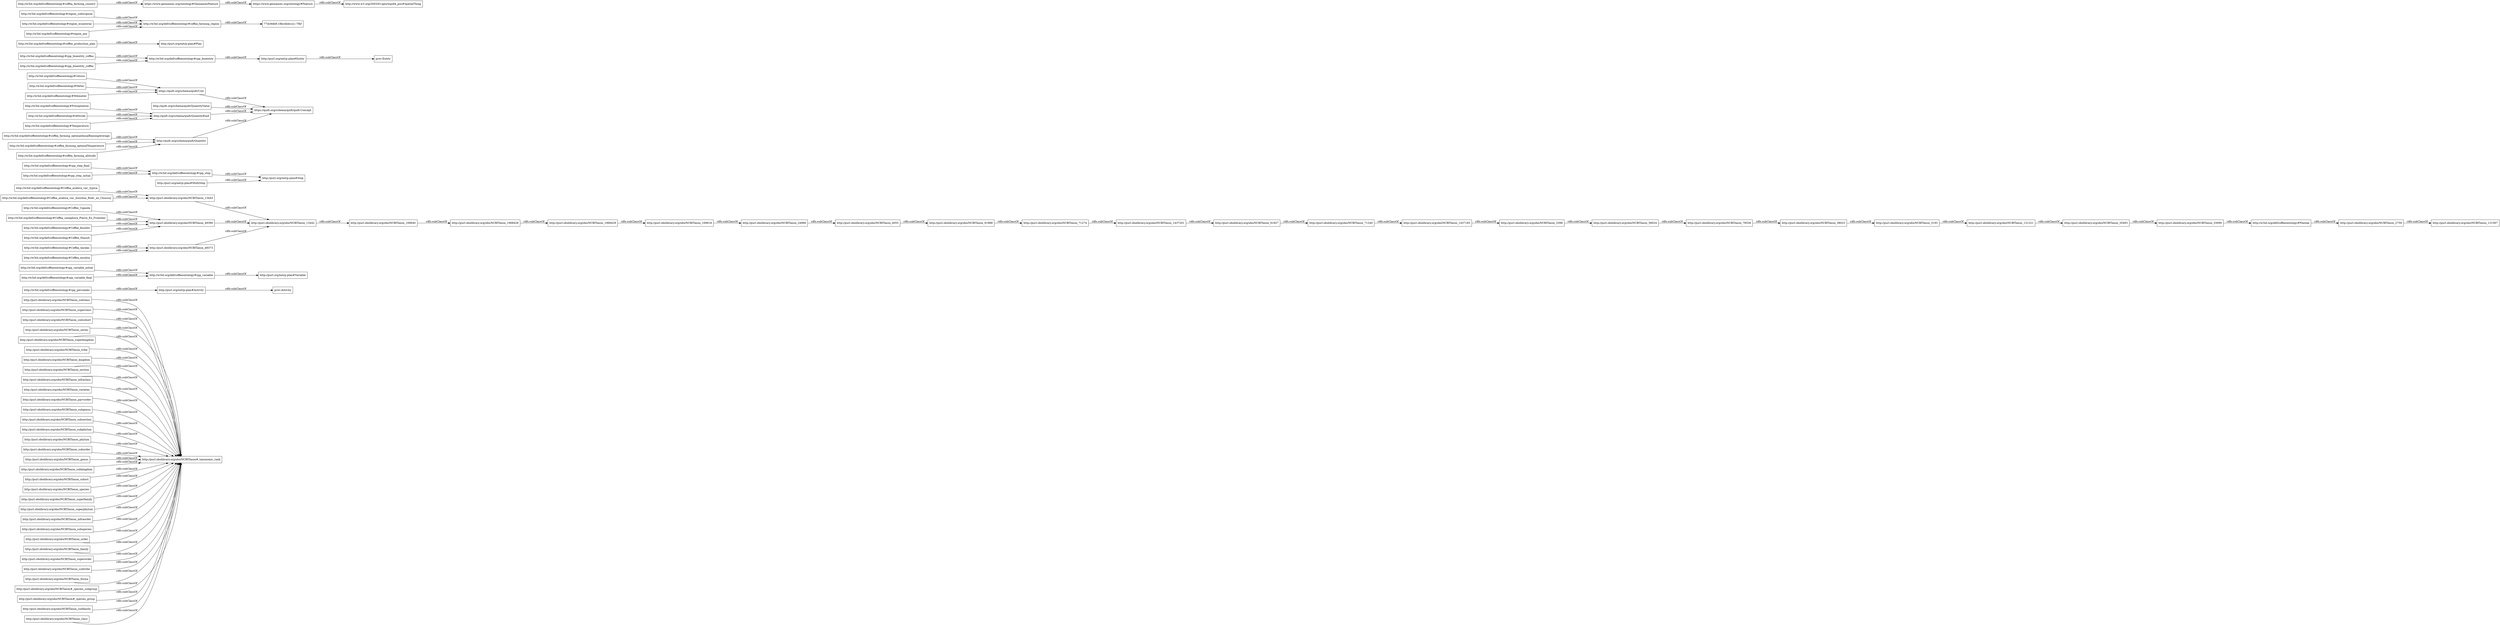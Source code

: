 digraph ar2dtool_diagram { 
rankdir=LR;
size="1000"
node [shape = rectangle, color="black"]; "http://purl.obolibrary.org/obo/NCBITaxon_subclass" "http://w3id.org/def/coffeeontology#cpp_percolado" "http://w3id.org/def/coffeeontology#cpp_variable_initial" "http://purl.obolibrary.org/obo/NCBITaxon_169640" "http://purl.obolibrary.org/obo/NCBITaxon_91827" "http://w3id.org/def/coffeeontology#cpp_step_final" "http://purl.obolibrary.org/obo/NCBITaxon_superclass" "http://purl.obolibrary.org/obo/NCBITaxon_subcohort" "http://w3id.org/def/coffeeontology#coffea_farming_optimalAnualRainingAverage" "http://w3id.org/def/coffeeontology#cpp_bioentity_coffea" "http://purl.obolibrary.org/obo/NCBITaxon_169618" "http://purl.obolibrary.org/obo/NCBITaxon_71274" "http://purl.obolibrary.org/obo/NCBITaxon_series" "prov:Activity" "http://purl.obolibrary.org/obo/NCBITaxon_superkingdom" "http://w3id.org/def/coffeeontology#Coffee_Uganda" "http://w3id.org/def/coffeeontology#coffee_production_plan" "http://purl.obolibrary.org/obo/NCBITaxon_91888" "http://purl.org/net/p-plan#Entity" "http://purl.obolibrary.org/obo/NCBITaxon_71240" "http://w3id.org/def/coffeeontology#Coffea_barako" "http://purl.obolibrary.org/obo/NCBITaxon_13443" "http://purl.obolibrary.org/obo/NCBITaxon_58023" "http://purl.obolibrary.org/obo/NCBITaxon_tribe" "http://purl.obolibrary.org/obo/NCBITaxon_kingdom" "http://purl.obolibrary.org/obo/NCBITaxon_3193" "http://purl.obolibrary.org/obo/NCBITaxon_section" "http://w3id.org/def/coffeeontology#cpp_variable_final" "http://w3id.org/def/coffeeontology#Precipitation" "http://purl.obolibrary.org/obo/NCBITaxon_infraclass" "http://purl.obolibrary.org/obo/NCBITaxon_varietas" "http://purl.obolibrary.org/obo/NCBITaxon_35493" "http://w3id.org/def/coffeeontology#Altitude" "http://w3id.org/def/coffeeontology#region_subtropical" "http://purl.org/net/p-plan#MultiStep" "http://purl.obolibrary.org/obo/NCBITaxon_4055" "http://purl.obolibrary.org/obo/NCBITaxon_parvorder" "http://w3id.org/def/coffeeontology#Temperature" "http://purl.obolibrary.org/obo/NCBITaxon_subgenus" "77dc9db8:18bc4bdcccc:-7fbf" "http://w3id.org/def/coffeeontology#coffea_farming_optimalTemperature" "http://qudt.org/schema/qudt/QuantityValue" "http://w3id.org/def/coffeeontology#cpp_bioentity_coffee" "http://purl.obolibrary.org/obo/NCBITaxon_1437201" "http://w3id.org/def/coffeeontology#Celsius" "http://purl.obolibrary.org/obo/NCBITaxon_131221" "https://www.geonames.org/ontology#GeonamesFeature" "http://w3id.org/def/coffeeontology#Coffea_canephora_Pierre_Ex_Froenher" "http://w3id.org/def/coffeeontology#Coffea_arabica_var._typica" "http://w3id.org/def/coffeeontology#cpp_bioentity" "http://purl.obolibrary.org/obo/NCBITaxon_3398" "http://w3id.org/def/coffeeontology#cpp_step" "http://qudt.org/schema/qudt/Quantity" "http://purl.obolibrary.org/obo/NCBITaxon_subsection" "http://purl.obolibrary.org/obo/NCBITaxon_subphylum" "http://w3id.org/def/coffeeontology#Coffee_Kouilloi" "http://w3id.org/def/coffeeontology#Coffee_Niaouli" "http://w3id.org/def/coffeeontology#Coffea_arabica_var._bourbon_Rodr._ex_Choussy" "http://purl.obolibrary.org/obo/NCBITaxon_24966" "http://purl.obolibrary.org/obo/NCBITaxon_phylum" "http://purl.obolibrary.org/obo/NCBITaxon_1968429" "http://purl.obolibrary.org/obo/NCBITaxon_13442" "http://www.w3.org/2003/01/geo/wgs84_pos#SpatialThing" "http://w3id.org/def/coffeeontology#region_ecuatorial" "http://w3id.org/def/coffeeontology#Meter" "http://purl.obolibrary.org/obo/NCBITaxon_suborder" "http://purl.obolibrary.org/obo/NCBITaxon_genus" "http://purl.obolibrary.org/obo/NCBITaxon_subkingdom" "http://w3id.org/def/coffeeontology#Milimeter" "http://w3id.org/def/coffeeontology#Coffea_excelsa" "http://purl.obolibrary.org/obo/NCBITaxon_1437183" "http://w3id.org/def/coffeeontology#coffea_farming_country" "https://qudt.org/schema/qudt/Unit" "http://purl.obolibrary.org/obo/NCBITaxon_131567" "http://purl.org/net/p-plan#Variable" "http://purl.obolibrary.org/obo/NCBITaxon_cohort" "http://qudt.org/schema/qudt/QuantityKind" "http://purl.org/net/p-plan#Step" "http://purl.obolibrary.org/obo/NCBITaxon_33090" "http://purl.obolibrary.org/obo/NCBITaxon_78536" "http://purl.obolibrary.org/obo/NCBITaxon_species" "http://w3id.org/def/coffeeontology#coffea_farming_region" "http://purl.obolibrary.org/obo/NCBITaxon#_taxonomic_rank" "http://purl.obolibrary.org/obo/NCBITaxon_superfamily" "http://purl.obolibrary.org/obo/NCBITaxon_superphylum" "http://purl.obolibrary.org/obo/NCBITaxon_infraorder" "http://purl.org/net/p-plan#Activity" "http://w3id.org/def/coffeeontology#region_any" "http://purl.obolibrary.org/obo/NCBITaxon_49390" "http://purl.obolibrary.org/obo/NCBITaxon_subspecies" "http://purl.obolibrary.org/obo/NCBITaxon_49373" "http://purl.obolibrary.org/obo/NCBITaxon_58024" "http://w3id.org/def/coffeeontology#Plantae" "http://purl.obolibrary.org/obo/NCBITaxon_order" "http://purl.obolibrary.org/obo/NCBITaxon_2759" "http://purl.obolibrary.org/obo/NCBITaxon_family" "http://purl.obolibrary.org/obo/NCBITaxon_superorder" "http://purl.obolibrary.org/obo/NCBITaxon_subtribe" "http://purl.obolibrary.org/obo/NCBITaxon_forma" "http://purl.obolibrary.org/obo/NCBITaxon#_species_subgroup" "http://purl.obolibrary.org/obo/NCBITaxon#_species_group" "http://w3id.org/def/coffeeontology#cpp_variable" "http://w3id.org/def/coffeeontology#coffea_farming_altitude" "http://purl.org/net/p-plan#Plan" "http://purl.obolibrary.org/obo/NCBITaxon_subfamily" "http://purl.obolibrary.org/obo/NCBITaxon_1968428" "prov:Entity" "https://qudt.org/schema/qudt/qudt:Concept" "http://w3id.org/def/coffeeontology#cpp_step_initial" "https://www.geonames.org/ontology#Feature" "http://purl.obolibrary.org/obo/NCBITaxon_class" ; /*classes style*/
	"http://purl.obolibrary.org/obo/NCBITaxon_24966" -> "http://purl.obolibrary.org/obo/NCBITaxon_4055" [ label = "rdfs:subClassOf" ];
	"http://w3id.org/def/coffeeontology#cpp_variable" -> "http://purl.org/net/p-plan#Variable" [ label = "rdfs:subClassOf" ];
	"http://purl.obolibrary.org/obo/NCBITaxon_131221" -> "http://purl.obolibrary.org/obo/NCBITaxon_35493" [ label = "rdfs:subClassOf" ];
	"http://purl.obolibrary.org/obo/NCBITaxon_superfamily" -> "http://purl.obolibrary.org/obo/NCBITaxon#_taxonomic_rank" [ label = "rdfs:subClassOf" ];
	"http://purl.obolibrary.org/obo/NCBITaxon_58024" -> "http://purl.obolibrary.org/obo/NCBITaxon_78536" [ label = "rdfs:subClassOf" ];
	"http://w3id.org/def/coffeeontology#Milimeter" -> "https://qudt.org/schema/qudt/Unit" [ label = "rdfs:subClassOf" ];
	"http://w3id.org/def/coffeeontology#Coffea_arabica_var._bourbon_Rodr._ex_Choussy" -> "http://purl.obolibrary.org/obo/NCBITaxon_13443" [ label = "rdfs:subClassOf" ];
	"http://purl.obolibrary.org/obo/NCBITaxon_91827" -> "http://purl.obolibrary.org/obo/NCBITaxon_71240" [ label = "rdfs:subClassOf" ];
	"http://purl.obolibrary.org/obo/NCBITaxon_4055" -> "http://purl.obolibrary.org/obo/NCBITaxon_91888" [ label = "rdfs:subClassOf" ];
	"http://purl.obolibrary.org/obo/NCBITaxon_genus" -> "http://purl.obolibrary.org/obo/NCBITaxon#_taxonomic_rank" [ label = "rdfs:subClassOf" ];
	"http://w3id.org/def/coffeeontology#cpp_bioentity_coffee" -> "http://w3id.org/def/coffeeontology#cpp_bioentity" [ label = "rdfs:subClassOf" ];
	"http://purl.obolibrary.org/obo/NCBITaxon_species" -> "http://purl.obolibrary.org/obo/NCBITaxon#_taxonomic_rank" [ label = "rdfs:subClassOf" ];
	"http://purl.obolibrary.org/obo/NCBITaxon_series" -> "http://purl.obolibrary.org/obo/NCBITaxon#_taxonomic_rank" [ label = "rdfs:subClassOf" ];
	"http://purl.obolibrary.org/obo/NCBITaxon_subkingdom" -> "http://purl.obolibrary.org/obo/NCBITaxon#_taxonomic_rank" [ label = "rdfs:subClassOf" ];
	"http://purl.obolibrary.org/obo/NCBITaxon_91888" -> "http://purl.obolibrary.org/obo/NCBITaxon_71274" [ label = "rdfs:subClassOf" ];
	"http://purl.obolibrary.org/obo/NCBITaxon_kingdom" -> "http://purl.obolibrary.org/obo/NCBITaxon#_taxonomic_rank" [ label = "rdfs:subClassOf" ];
	"http://purl.obolibrary.org/obo/NCBITaxon_subphylum" -> "http://purl.obolibrary.org/obo/NCBITaxon#_taxonomic_rank" [ label = "rdfs:subClassOf" ];
	"http://w3id.org/def/coffeeontology#Altitude" -> "http://qudt.org/schema/qudt/QuantityKind" [ label = "rdfs:subClassOf" ];
	"http://purl.obolibrary.org/obo/NCBITaxon_169618" -> "http://purl.obolibrary.org/obo/NCBITaxon_24966" [ label = "rdfs:subClassOf" ];
	"http://purl.obolibrary.org/obo/NCBITaxon_subsection" -> "http://purl.obolibrary.org/obo/NCBITaxon#_taxonomic_rank" [ label = "rdfs:subClassOf" ];
	"http://purl.obolibrary.org/obo/NCBITaxon_subclass" -> "http://purl.obolibrary.org/obo/NCBITaxon#_taxonomic_rank" [ label = "rdfs:subClassOf" ];
	"http://purl.obolibrary.org/obo/NCBITaxon_58023" -> "http://purl.obolibrary.org/obo/NCBITaxon_3193" [ label = "rdfs:subClassOf" ];
	"http://purl.obolibrary.org/obo/NCBITaxon_78536" -> "http://purl.obolibrary.org/obo/NCBITaxon_58023" [ label = "rdfs:subClassOf" ];
	"http://purl.obolibrary.org/obo/NCBITaxon_tribe" -> "http://purl.obolibrary.org/obo/NCBITaxon#_taxonomic_rank" [ label = "rdfs:subClassOf" ];
	"http://purl.obolibrary.org/obo/NCBITaxon_169640" -> "http://purl.obolibrary.org/obo/NCBITaxon_1968428" [ label = "rdfs:subClassOf" ];
	"http://purl.org/net/p-plan#Entity" -> "prov:Entity" [ label = "rdfs:subClassOf" ];
	"http://purl.obolibrary.org/obo/NCBITaxon_1437201" -> "http://purl.obolibrary.org/obo/NCBITaxon_91827" [ label = "rdfs:subClassOf" ];
	"http://purl.obolibrary.org/obo/NCBITaxon_1968429" -> "http://purl.obolibrary.org/obo/NCBITaxon_169618" [ label = "rdfs:subClassOf" ];
	"https://www.geonames.org/ontology#GeonamesFeature" -> "https://www.geonames.org/ontology#Feature" [ label = "rdfs:subClassOf" ];
	"http://purl.obolibrary.org/obo/NCBITaxon_1437183" -> "http://purl.obolibrary.org/obo/NCBITaxon_3398" [ label = "rdfs:subClassOf" ];
	"http://qudt.org/schema/qudt/Quantity" -> "https://qudt.org/schema/qudt/qudt:Concept" [ label = "rdfs:subClassOf" ];
	"http://w3id.org/def/coffeeontology#coffea_farming_region" -> "77dc9db8:18bc4bdcccc:-7fbf" [ label = "rdfs:subClassOf" ];
	"http://purl.obolibrary.org/obo/NCBITaxon_35493" -> "http://purl.obolibrary.org/obo/NCBITaxon_33090" [ label = "rdfs:subClassOf" ];
	"http://purl.org/net/p-plan#MultiStep" -> "http://purl.org/net/p-plan#Step" [ label = "rdfs:subClassOf" ];
	"http://purl.obolibrary.org/obo/NCBITaxon_71274" -> "http://purl.obolibrary.org/obo/NCBITaxon_1437201" [ label = "rdfs:subClassOf" ];
	"http://w3id.org/def/coffeeontology#Coffee_Uganda" -> "http://purl.obolibrary.org/obo/NCBITaxon_49390" [ label = "rdfs:subClassOf" ];
	"http://purl.obolibrary.org/obo/NCBITaxon_subspecies" -> "http://purl.obolibrary.org/obo/NCBITaxon#_taxonomic_rank" [ label = "rdfs:subClassOf" ];
	"http://w3id.org/def/coffeeontology#Meter" -> "https://qudt.org/schema/qudt/Unit" [ label = "rdfs:subClassOf" ];
	"http://purl.obolibrary.org/obo/NCBITaxon_2759" -> "http://purl.obolibrary.org/obo/NCBITaxon_131567" [ label = "rdfs:subClassOf" ];
	"http://purl.obolibrary.org/obo/NCBITaxon#_species_group" -> "http://purl.obolibrary.org/obo/NCBITaxon#_taxonomic_rank" [ label = "rdfs:subClassOf" ];
	"http://purl.obolibrary.org/obo/NCBITaxon_subgenus" -> "http://purl.obolibrary.org/obo/NCBITaxon#_taxonomic_rank" [ label = "rdfs:subClassOf" ];
	"http://w3id.org/def/coffeeontology#cpp_step" -> "http://purl.org/net/p-plan#Step" [ label = "rdfs:subClassOf" ];
	"http://purl.obolibrary.org/obo/NCBITaxon#_species_subgroup" -> "http://purl.obolibrary.org/obo/NCBITaxon#_taxonomic_rank" [ label = "rdfs:subClassOf" ];
	"http://purl.obolibrary.org/obo/NCBITaxon_71240" -> "http://purl.obolibrary.org/obo/NCBITaxon_1437183" [ label = "rdfs:subClassOf" ];
	"http://w3id.org/def/coffeeontology#cpp_bioentity" -> "http://purl.org/net/p-plan#Entity" [ label = "rdfs:subClassOf" ];
	"http://purl.obolibrary.org/obo/NCBITaxon_1968428" -> "http://purl.obolibrary.org/obo/NCBITaxon_1968429" [ label = "rdfs:subClassOf" ];
	"http://w3id.org/def/coffeeontology#Coffea_excelsa" -> "http://purl.obolibrary.org/obo/NCBITaxon_49373" [ label = "rdfs:subClassOf" ];
	"http://w3id.org/def/coffeeontology#coffea_farming_optimalAnualRainingAverage" -> "http://qudt.org/schema/qudt/Quantity" [ label = "rdfs:subClassOf" ];
	"https://qudt.org/schema/qudt/Unit" -> "https://qudt.org/schema/qudt/qudt:Concept" [ label = "rdfs:subClassOf" ];
	"http://purl.obolibrary.org/obo/NCBITaxon_family" -> "http://purl.obolibrary.org/obo/NCBITaxon#_taxonomic_rank" [ label = "rdfs:subClassOf" ];
	"http://w3id.org/def/coffeeontology#Precipitation" -> "http://qudt.org/schema/qudt/QuantityKind" [ label = "rdfs:subClassOf" ];
	"http://qudt.org/schema/qudt/QuantityKind" -> "https://qudt.org/schema/qudt/qudt:Concept" [ label = "rdfs:subClassOf" ];
	"http://purl.obolibrary.org/obo/NCBITaxon_subtribe" -> "http://purl.obolibrary.org/obo/NCBITaxon#_taxonomic_rank" [ label = "rdfs:subClassOf" ];
	"http://w3id.org/def/coffeeontology#cpp_percolado" -> "http://purl.org/net/p-plan#Activity" [ label = "rdfs:subClassOf" ];
	"http://w3id.org/def/coffeeontology#Coffea_canephora_Pierre_Ex_Froenher" -> "http://purl.obolibrary.org/obo/NCBITaxon_49390" [ label = "rdfs:subClassOf" ];
	"http://purl.obolibrary.org/obo/NCBITaxon_49390" -> "http://purl.obolibrary.org/obo/NCBITaxon_13442" [ label = "rdfs:subClassOf" ];
	"http://qudt.org/schema/qudt/QuantityValue" -> "https://qudt.org/schema/qudt/qudt:Concept" [ label = "rdfs:subClassOf" ];
	"http://w3id.org/def/coffeeontology#coffea_farming_country" -> "https://www.geonames.org/ontology#GeonamesFeature" [ label = "rdfs:subClassOf" ];
	"http://purl.org/net/p-plan#Activity" -> "prov:Activity" [ label = "rdfs:subClassOf" ];
	"http://w3id.org/def/coffeeontology#cpp_variable_initial" -> "http://w3id.org/def/coffeeontology#cpp_variable" [ label = "rdfs:subClassOf" ];
	"http://w3id.org/def/coffeeontology#cpp_variable_final" -> "http://w3id.org/def/coffeeontology#cpp_variable" [ label = "rdfs:subClassOf" ];
	"http://purl.obolibrary.org/obo/NCBITaxon_infraorder" -> "http://purl.obolibrary.org/obo/NCBITaxon#_taxonomic_rank" [ label = "rdfs:subClassOf" ];
	"http://w3id.org/def/coffeeontology#Coffee_Kouilloi" -> "http://purl.obolibrary.org/obo/NCBITaxon_49390" [ label = "rdfs:subClassOf" ];
	"http://purl.obolibrary.org/obo/NCBITaxon_infraclass" -> "http://purl.obolibrary.org/obo/NCBITaxon#_taxonomic_rank" [ label = "rdfs:subClassOf" ];
	"http://w3id.org/def/coffeeontology#region_subtropical" -> "http://w3id.org/def/coffeeontology#coffea_farming_region" [ label = "rdfs:subClassOf" ];
	"http://purl.obolibrary.org/obo/NCBITaxon_13443" -> "http://purl.obolibrary.org/obo/NCBITaxon_13442" [ label = "rdfs:subClassOf" ];
	"http://w3id.org/def/coffeeontology#Coffea_barako" -> "http://purl.obolibrary.org/obo/NCBITaxon_49373" [ label = "rdfs:subClassOf" ];
	"https://www.geonames.org/ontology#Feature" -> "http://www.w3.org/2003/01/geo/wgs84_pos#SpatialThing" [ label = "rdfs:subClassOf" ];
	"http://purl.obolibrary.org/obo/NCBITaxon_superkingdom" -> "http://purl.obolibrary.org/obo/NCBITaxon#_taxonomic_rank" [ label = "rdfs:subClassOf" ];
	"http://w3id.org/def/coffeeontology#coffea_farming_optimalTemperature" -> "http://qudt.org/schema/qudt/Quantity" [ label = "rdfs:subClassOf" ];
	"http://purl.obolibrary.org/obo/NCBITaxon_superphylum" -> "http://purl.obolibrary.org/obo/NCBITaxon#_taxonomic_rank" [ label = "rdfs:subClassOf" ];
	"http://w3id.org/def/coffeeontology#coffea_farming_altitude" -> "http://qudt.org/schema/qudt/Quantity" [ label = "rdfs:subClassOf" ];
	"http://purl.obolibrary.org/obo/NCBITaxon_subfamily" -> "http://purl.obolibrary.org/obo/NCBITaxon#_taxonomic_rank" [ label = "rdfs:subClassOf" ];
	"http://purl.obolibrary.org/obo/NCBITaxon_cohort" -> "http://purl.obolibrary.org/obo/NCBITaxon#_taxonomic_rank" [ label = "rdfs:subClassOf" ];
	"http://purl.obolibrary.org/obo/NCBITaxon_3193" -> "http://purl.obolibrary.org/obo/NCBITaxon_131221" [ label = "rdfs:subClassOf" ];
	"http://w3id.org/def/coffeeontology#coffee_production_plan" -> "http://purl.org/net/p-plan#Plan" [ label = "rdfs:subClassOf" ];
	"http://purl.obolibrary.org/obo/NCBITaxon_superorder" -> "http://purl.obolibrary.org/obo/NCBITaxon#_taxonomic_rank" [ label = "rdfs:subClassOf" ];
	"http://w3id.org/def/coffeeontology#region_any" -> "http://w3id.org/def/coffeeontology#coffea_farming_region" [ label = "rdfs:subClassOf" ];
	"http://w3id.org/def/coffeeontology#Coffee_Niaouli" -> "http://purl.obolibrary.org/obo/NCBITaxon_49390" [ label = "rdfs:subClassOf" ];
	"http://purl.obolibrary.org/obo/NCBITaxon_3398" -> "http://purl.obolibrary.org/obo/NCBITaxon_58024" [ label = "rdfs:subClassOf" ];
	"http://purl.obolibrary.org/obo/NCBITaxon_superclass" -> "http://purl.obolibrary.org/obo/NCBITaxon#_taxonomic_rank" [ label = "rdfs:subClassOf" ];
	"http://purl.obolibrary.org/obo/NCBITaxon_13442" -> "http://purl.obolibrary.org/obo/NCBITaxon_169640" [ label = "rdfs:subClassOf" ];
	"http://w3id.org/def/coffeeontology#cpp_bioentity_coffea" -> "http://w3id.org/def/coffeeontology#cpp_bioentity" [ label = "rdfs:subClassOf" ];
	"http://purl.obolibrary.org/obo/NCBITaxon_forma" -> "http://purl.obolibrary.org/obo/NCBITaxon#_taxonomic_rank" [ label = "rdfs:subClassOf" ];
	"http://w3id.org/def/coffeeontology#cpp_step_final" -> "http://w3id.org/def/coffeeontology#cpp_step" [ label = "rdfs:subClassOf" ];
	"http://purl.obolibrary.org/obo/NCBITaxon_order" -> "http://purl.obolibrary.org/obo/NCBITaxon#_taxonomic_rank" [ label = "rdfs:subClassOf" ];
	"http://w3id.org/def/coffeeontology#Temperature" -> "http://qudt.org/schema/qudt/QuantityKind" [ label = "rdfs:subClassOf" ];
	"http://purl.obolibrary.org/obo/NCBITaxon_suborder" -> "http://purl.obolibrary.org/obo/NCBITaxon#_taxonomic_rank" [ label = "rdfs:subClassOf" ];
	"http://w3id.org/def/coffeeontology#Plantae" -> "http://purl.obolibrary.org/obo/NCBITaxon_2759" [ label = "rdfs:subClassOf" ];
	"http://purl.obolibrary.org/obo/NCBITaxon_49373" -> "http://purl.obolibrary.org/obo/NCBITaxon_13442" [ label = "rdfs:subClassOf" ];
	"http://w3id.org/def/coffeeontology#Coffea_arabica_var._typica" -> "http://purl.obolibrary.org/obo/NCBITaxon_13443" [ label = "rdfs:subClassOf" ];
	"http://w3id.org/def/coffeeontology#Celsius" -> "https://qudt.org/schema/qudt/Unit" [ label = "rdfs:subClassOf" ];
	"http://purl.obolibrary.org/obo/NCBITaxon_class" -> "http://purl.obolibrary.org/obo/NCBITaxon#_taxonomic_rank" [ label = "rdfs:subClassOf" ];
	"http://purl.obolibrary.org/obo/NCBITaxon_parvorder" -> "http://purl.obolibrary.org/obo/NCBITaxon#_taxonomic_rank" [ label = "rdfs:subClassOf" ];
	"http://purl.obolibrary.org/obo/NCBITaxon_varietas" -> "http://purl.obolibrary.org/obo/NCBITaxon#_taxonomic_rank" [ label = "rdfs:subClassOf" ];
	"http://w3id.org/def/coffeeontology#cpp_step_initial" -> "http://w3id.org/def/coffeeontology#cpp_step" [ label = "rdfs:subClassOf" ];
	"http://purl.obolibrary.org/obo/NCBITaxon_phylum" -> "http://purl.obolibrary.org/obo/NCBITaxon#_taxonomic_rank" [ label = "rdfs:subClassOf" ];
	"http://purl.obolibrary.org/obo/NCBITaxon_33090" -> "http://w3id.org/def/coffeeontology#Plantae" [ label = "rdfs:subClassOf" ];
	"http://purl.obolibrary.org/obo/NCBITaxon_section" -> "http://purl.obolibrary.org/obo/NCBITaxon#_taxonomic_rank" [ label = "rdfs:subClassOf" ];
	"http://w3id.org/def/coffeeontology#region_ecuatorial" -> "http://w3id.org/def/coffeeontology#coffea_farming_region" [ label = "rdfs:subClassOf" ];
	"http://purl.obolibrary.org/obo/NCBITaxon_subcohort" -> "http://purl.obolibrary.org/obo/NCBITaxon#_taxonomic_rank" [ label = "rdfs:subClassOf" ];

}
